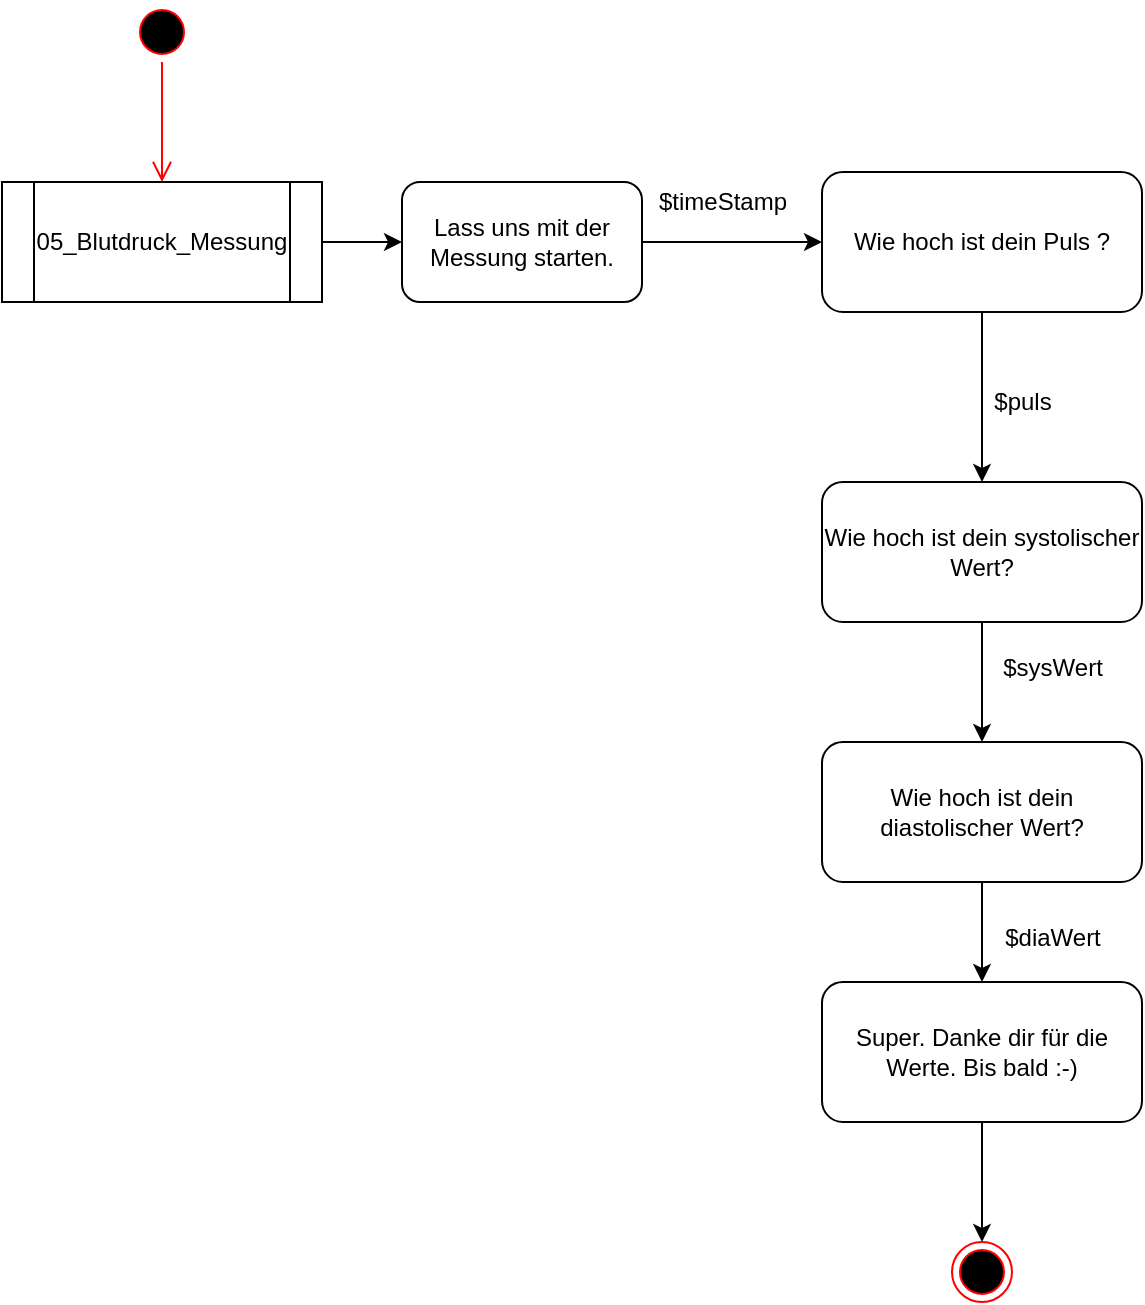 <mxfile version="12.3.3" type="device" pages="1"><diagram id="9adRLULU9X3izx0cNz-v" name="Page-1"><mxGraphModel dx="1186" dy="779" grid="1" gridSize="10" guides="1" tooltips="1" connect="1" arrows="1" fold="1" page="1" pageScale="1" pageWidth="1169" pageHeight="827" math="0" shadow="0"><root><mxCell id="0"/><mxCell id="1" parent="0"/><mxCell id="BfjFAPo3_gcezcMy2_3i-19" value="" style="ellipse;html=1;shape=startState;fillColor=#000000;strokeColor=#ff0000;" vertex="1" parent="1"><mxGeometry x="75" y="10" width="30" height="30" as="geometry"/></mxCell><mxCell id="BfjFAPo3_gcezcMy2_3i-20" value="" style="edgeStyle=orthogonalEdgeStyle;html=1;verticalAlign=bottom;endArrow=open;endSize=8;strokeColor=#ff0000;entryX=0.5;entryY=0;entryDx=0;entryDy=0;" edge="1" source="BfjFAPo3_gcezcMy2_3i-19" parent="1" target="BfjFAPo3_gcezcMy2_3i-25"><mxGeometry relative="1" as="geometry"><mxPoint x="235" y="550" as="targetPoint"/></mxGeometry></mxCell><mxCell id="BfjFAPo3_gcezcMy2_3i-22" value="Lass uns mit der Messung starten." style="rounded=1;whiteSpace=wrap;html=1;" vertex="1" parent="1"><mxGeometry x="210" y="100" width="120" height="60" as="geometry"/></mxCell><mxCell id="BfjFAPo3_gcezcMy2_3i-26" value="" style="edgeStyle=orthogonalEdgeStyle;rounded=0;orthogonalLoop=1;jettySize=auto;html=1;" edge="1" parent="1" source="BfjFAPo3_gcezcMy2_3i-25"><mxGeometry relative="1" as="geometry"><mxPoint x="210" y="130" as="targetPoint"/></mxGeometry></mxCell><mxCell id="BfjFAPo3_gcezcMy2_3i-25" value="05_Blutdruck_Messung" style="shape=process;whiteSpace=wrap;html=1;backgroundOutline=1;" vertex="1" parent="1"><mxGeometry x="10" y="100" width="160" height="60" as="geometry"/></mxCell><mxCell id="BfjFAPo3_gcezcMy2_3i-29" value="" style="edgeStyle=orthogonalEdgeStyle;rounded=0;orthogonalLoop=1;jettySize=auto;html=1;" edge="1" parent="1" source="BfjFAPo3_gcezcMy2_3i-2" target="BfjFAPo3_gcezcMy2_3i-28"><mxGeometry relative="1" as="geometry"/></mxCell><mxCell id="BfjFAPo3_gcezcMy2_3i-2" value="Wie hoch ist dein Puls ? " style="rounded=1;whiteSpace=wrap;html=1;" vertex="1" parent="1"><mxGeometry x="420" y="95" width="160" height="70" as="geometry"/></mxCell><mxCell id="BfjFAPo3_gcezcMy2_3i-33" value="" style="edgeStyle=orthogonalEdgeStyle;rounded=0;orthogonalLoop=1;jettySize=auto;html=1;" edge="1" parent="1" source="BfjFAPo3_gcezcMy2_3i-28" target="BfjFAPo3_gcezcMy2_3i-32"><mxGeometry relative="1" as="geometry"/></mxCell><mxCell id="BfjFAPo3_gcezcMy2_3i-28" value="Wie hoch ist dein systolischer Wert?" style="rounded=1;whiteSpace=wrap;html=1;" vertex="1" parent="1"><mxGeometry x="420" y="250" width="160" height="70" as="geometry"/></mxCell><mxCell id="BfjFAPo3_gcezcMy2_3i-27" value="" style="edgeStyle=orthogonalEdgeStyle;rounded=0;orthogonalLoop=1;jettySize=auto;html=1;exitX=1;exitY=0.5;exitDx=0;exitDy=0;" edge="1" parent="1" source="BfjFAPo3_gcezcMy2_3i-22" target="BfjFAPo3_gcezcMy2_3i-2"><mxGeometry relative="1" as="geometry"><mxPoint x="330" y="130" as="sourcePoint"/><mxPoint x="610" y="130" as="targetPoint"/></mxGeometry></mxCell><mxCell id="BfjFAPo3_gcezcMy2_3i-30" value="$puls" style="text;html=1;align=center;verticalAlign=middle;resizable=0;points=[];;autosize=1;" vertex="1" parent="1"><mxGeometry x="500" y="200" width="40" height="20" as="geometry"/></mxCell><mxCell id="BfjFAPo3_gcezcMy2_3i-31" value="$timeStamp" style="text;html=1;align=center;verticalAlign=middle;resizable=0;points=[];;autosize=1;" vertex="1" parent="1"><mxGeometry x="330" y="100" width="80" height="20" as="geometry"/></mxCell><mxCell id="BfjFAPo3_gcezcMy2_3i-36" value="" style="edgeStyle=orthogonalEdgeStyle;rounded=0;orthogonalLoop=1;jettySize=auto;html=1;" edge="1" parent="1" source="BfjFAPo3_gcezcMy2_3i-32" target="BfjFAPo3_gcezcMy2_3i-35"><mxGeometry relative="1" as="geometry"/></mxCell><mxCell id="BfjFAPo3_gcezcMy2_3i-32" value="Wie hoch ist dein diastolischer Wert?" style="rounded=1;whiteSpace=wrap;html=1;" vertex="1" parent="1"><mxGeometry x="420" y="380" width="160" height="70" as="geometry"/></mxCell><mxCell id="BfjFAPo3_gcezcMy2_3i-34" value="&lt;div&gt;$sysWert&lt;/div&gt;&lt;div&gt;&lt;br&gt;&lt;/div&gt;" style="text;html=1;align=center;verticalAlign=middle;resizable=0;points=[];;autosize=1;" vertex="1" parent="1"><mxGeometry x="500" y="335" width="70" height="30" as="geometry"/></mxCell><mxCell id="BfjFAPo3_gcezcMy2_3i-39" value="" style="edgeStyle=orthogonalEdgeStyle;rounded=0;orthogonalLoop=1;jettySize=auto;html=1;" edge="1" parent="1" source="BfjFAPo3_gcezcMy2_3i-35" target="BfjFAPo3_gcezcMy2_3i-38"><mxGeometry relative="1" as="geometry"/></mxCell><mxCell id="BfjFAPo3_gcezcMy2_3i-35" value="Super. Danke dir für die Werte. Bis bald :-)" style="rounded=1;whiteSpace=wrap;html=1;" vertex="1" parent="1"><mxGeometry x="420" y="500" width="160" height="70" as="geometry"/></mxCell><mxCell id="BfjFAPo3_gcezcMy2_3i-37" value="&lt;div&gt;$diaWert&lt;/div&gt;&lt;div&gt;&lt;br&gt;&lt;/div&gt;" style="text;html=1;align=center;verticalAlign=middle;resizable=0;points=[];;autosize=1;" vertex="1" parent="1"><mxGeometry x="505" y="470" width="60" height="30" as="geometry"/></mxCell><mxCell id="BfjFAPo3_gcezcMy2_3i-38" value="" style="ellipse;html=1;shape=endState;fillColor=#000000;strokeColor=#ff0000;" vertex="1" parent="1"><mxGeometry x="485" y="630" width="30" height="30" as="geometry"/></mxCell></root></mxGraphModel></diagram></mxfile>
